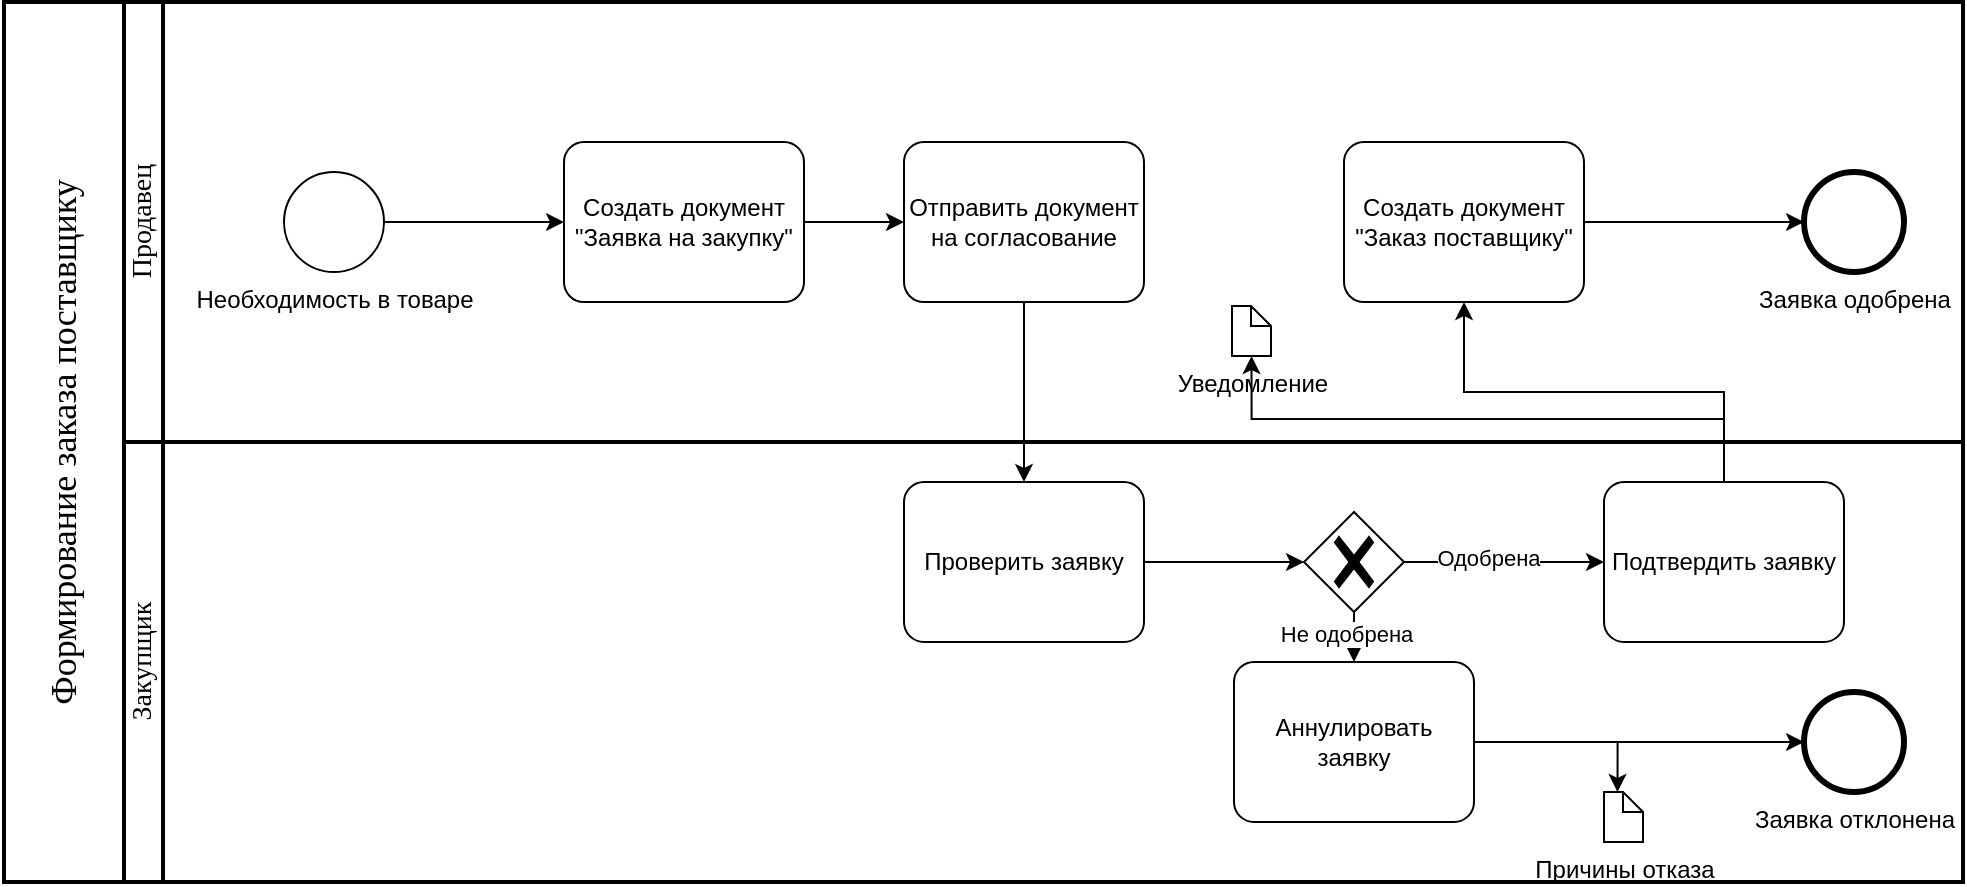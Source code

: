 <mxfile version="24.8.3">
  <diagram name="Страница — 1" id="h1Bh8ZNzj1JsLSLSudl-">
    <mxGraphModel dx="1386" dy="791" grid="1" gridSize="10" guides="1" tooltips="1" connect="1" arrows="1" fold="1" page="1" pageScale="1" pageWidth="827" pageHeight="1169" math="0" shadow="0">
      <root>
        <mxCell id="0" />
        <mxCell id="1" parent="0" />
        <mxCell id="MjWgUec8kYf1-oPmTCcg-5" value="" style="group" vertex="1" connectable="0" parent="1">
          <mxGeometry x="50.0" y="120.0" width="979.5" height="440.02" as="geometry" />
        </mxCell>
        <mxCell id="MjWgUec8kYf1-oPmTCcg-1" value="&lt;font style=&quot;font-size: 14px;&quot; face=&quot;Times New Roman&quot;&gt;Продавец&lt;/font&gt;" style="swimlane;html=1;startSize=20;fontStyle=0;collapsible=0;horizontal=0;swimlaneLine=1;swimlaneFillColor=#ffffff;strokeWidth=2;whiteSpace=wrap;" vertex="1" parent="MjWgUec8kYf1-oPmTCcg-5">
          <mxGeometry x="59.5" y="0.02" width="920" height="220" as="geometry" />
        </mxCell>
        <mxCell id="MjWgUec8kYf1-oPmTCcg-7" value="Необходимость в товаре" style="points=[[0.145,0.145,0],[0.5,0,0],[0.855,0.145,0],[1,0.5,0],[0.855,0.855,0],[0.5,1,0],[0.145,0.855,0],[0,0.5,0]];shape=mxgraph.bpmn.event;html=1;verticalLabelPosition=bottom;labelBackgroundColor=#ffffff;verticalAlign=top;align=center;perimeter=ellipsePerimeter;outlineConnect=0;aspect=fixed;outline=standard;symbol=general;" vertex="1" parent="MjWgUec8kYf1-oPmTCcg-1">
          <mxGeometry x="80.5" y="85.0" width="50" height="50" as="geometry" />
        </mxCell>
        <mxCell id="MjWgUec8kYf1-oPmTCcg-8" value="Создать документ &quot;Заявка на закупку&quot;" style="points=[[0.25,0,0],[0.5,0,0],[0.75,0,0],[1,0.25,0],[1,0.5,0],[1,0.75,0],[0.75,1,0],[0.5,1,0],[0.25,1,0],[0,0.75,0],[0,0.5,0],[0,0.25,0]];shape=mxgraph.bpmn.task;whiteSpace=wrap;rectStyle=rounded;size=10;html=1;container=1;expand=0;collapsible=0;taskMarker=abstract;" vertex="1" parent="MjWgUec8kYf1-oPmTCcg-1">
          <mxGeometry x="220.5" y="70.0" width="120" height="80" as="geometry" />
        </mxCell>
        <mxCell id="MjWgUec8kYf1-oPmTCcg-9" style="edgeStyle=orthogonalEdgeStyle;rounded=0;orthogonalLoop=1;jettySize=auto;html=1;exitX=1;exitY=0.5;exitDx=0;exitDy=0;exitPerimeter=0;entryX=0;entryY=0.5;entryDx=0;entryDy=0;entryPerimeter=0;" edge="1" parent="MjWgUec8kYf1-oPmTCcg-1" source="MjWgUec8kYf1-oPmTCcg-7" target="MjWgUec8kYf1-oPmTCcg-8">
          <mxGeometry relative="1" as="geometry" />
        </mxCell>
        <mxCell id="MjWgUec8kYf1-oPmTCcg-10" value="Отправить документ на согласование" style="points=[[0.25,0,0],[0.5,0,0],[0.75,0,0],[1,0.25,0],[1,0.5,0],[1,0.75,0],[0.75,1,0],[0.5,1,0],[0.25,1,0],[0,0.75,0],[0,0.5,0],[0,0.25,0]];shape=mxgraph.bpmn.task;whiteSpace=wrap;rectStyle=rounded;size=10;html=1;container=1;expand=0;collapsible=0;taskMarker=abstract;" vertex="1" parent="MjWgUec8kYf1-oPmTCcg-1">
          <mxGeometry x="390.5" y="70.0" width="120" height="80" as="geometry" />
        </mxCell>
        <mxCell id="MjWgUec8kYf1-oPmTCcg-11" style="edgeStyle=orthogonalEdgeStyle;rounded=0;orthogonalLoop=1;jettySize=auto;html=1;exitX=1;exitY=0.5;exitDx=0;exitDy=0;exitPerimeter=0;entryX=0;entryY=0.5;entryDx=0;entryDy=0;entryPerimeter=0;" edge="1" parent="MjWgUec8kYf1-oPmTCcg-1" source="MjWgUec8kYf1-oPmTCcg-8" target="MjWgUec8kYf1-oPmTCcg-10">
          <mxGeometry relative="1" as="geometry" />
        </mxCell>
        <mxCell id="MjWgUec8kYf1-oPmTCcg-29" value="Создать документ &quot;Заказ поставщику&quot;" style="points=[[0.25,0,0],[0.5,0,0],[0.75,0,0],[1,0.25,0],[1,0.5,0],[1,0.75,0],[0.75,1,0],[0.5,1,0],[0.25,1,0],[0,0.75,0],[0,0.5,0],[0,0.25,0]];shape=mxgraph.bpmn.task;whiteSpace=wrap;rectStyle=rounded;size=10;html=1;container=1;expand=0;collapsible=0;taskMarker=abstract;" vertex="1" parent="MjWgUec8kYf1-oPmTCcg-1">
          <mxGeometry x="610.5" y="70.0" width="120" height="80" as="geometry" />
        </mxCell>
        <mxCell id="MjWgUec8kYf1-oPmTCcg-49" value="Уведомление" style="shape=mxgraph.bpmn.data;labelPosition=center;verticalLabelPosition=bottom;align=center;verticalAlign=top;size=10;html=1;" vertex="1" parent="MjWgUec8kYf1-oPmTCcg-1">
          <mxGeometry x="554.5" y="151.98" width="19.5" height="25.02" as="geometry" />
        </mxCell>
        <mxCell id="MjWgUec8kYf1-oPmTCcg-51" value="Заявка одобрена" style="points=[[0.145,0.145,0],[0.5,0,0],[0.855,0.145,0],[1,0.5,0],[0.855,0.855,0],[0.5,1,0],[0.145,0.855,0],[0,0.5,0]];shape=mxgraph.bpmn.event;html=1;verticalLabelPosition=bottom;labelBackgroundColor=#ffffff;verticalAlign=top;align=center;perimeter=ellipsePerimeter;outlineConnect=0;aspect=fixed;outline=end;symbol=terminate2;" vertex="1" parent="MjWgUec8kYf1-oPmTCcg-1">
          <mxGeometry x="840.5" y="85.0" width="50" height="50" as="geometry" />
        </mxCell>
        <mxCell id="MjWgUec8kYf1-oPmTCcg-52" style="edgeStyle=orthogonalEdgeStyle;rounded=0;orthogonalLoop=1;jettySize=auto;html=1;exitX=1;exitY=0.5;exitDx=0;exitDy=0;exitPerimeter=0;entryX=0;entryY=0.5;entryDx=0;entryDy=0;entryPerimeter=0;" edge="1" parent="MjWgUec8kYf1-oPmTCcg-1" source="MjWgUec8kYf1-oPmTCcg-29" target="MjWgUec8kYf1-oPmTCcg-51">
          <mxGeometry relative="1" as="geometry" />
        </mxCell>
        <mxCell id="MjWgUec8kYf1-oPmTCcg-2" value="&lt;font style=&quot;font-size: 14px;&quot; face=&quot;Times New Roman&quot;&gt;Закупщик&lt;/font&gt;" style="swimlane;html=1;startSize=20;fontStyle=0;collapsible=0;horizontal=0;swimlaneLine=1;swimlaneFillColor=#ffffff;strokeWidth=2;whiteSpace=wrap;" vertex="1" parent="MjWgUec8kYf1-oPmTCcg-5">
          <mxGeometry x="59.5" y="220.02" width="920" height="220" as="geometry" />
        </mxCell>
        <mxCell id="MjWgUec8kYf1-oPmTCcg-15" style="edgeStyle=orthogonalEdgeStyle;rounded=0;orthogonalLoop=1;jettySize=auto;html=1;exitX=1;exitY=0.5;exitDx=0;exitDy=0;exitPerimeter=0;" edge="1" parent="MjWgUec8kYf1-oPmTCcg-2" source="MjWgUec8kYf1-oPmTCcg-12" target="MjWgUec8kYf1-oPmTCcg-14">
          <mxGeometry relative="1" as="geometry" />
        </mxCell>
        <mxCell id="MjWgUec8kYf1-oPmTCcg-12" value="Проверить заявку" style="points=[[0.25,0,0],[0.5,0,0],[0.75,0,0],[1,0.25,0],[1,0.5,0],[1,0.75,0],[0.75,1,0],[0.5,1,0],[0.25,1,0],[0,0.75,0],[0,0.5,0],[0,0.25,0]];shape=mxgraph.bpmn.task;whiteSpace=wrap;rectStyle=rounded;size=10;html=1;container=1;expand=0;collapsible=0;taskMarker=abstract;" vertex="1" parent="MjWgUec8kYf1-oPmTCcg-2">
          <mxGeometry x="390.5" y="19.98" width="120" height="80" as="geometry" />
        </mxCell>
        <mxCell id="MjWgUec8kYf1-oPmTCcg-14" value="" style="points=[[0.25,0.25,0],[0.5,0,0],[0.75,0.25,0],[1,0.5,0],[0.75,0.75,0],[0.5,1,0],[0.25,0.75,0],[0,0.5,0]];shape=mxgraph.bpmn.gateway2;html=1;verticalLabelPosition=bottom;labelBackgroundColor=#ffffff;verticalAlign=top;align=center;perimeter=rhombusPerimeter;outlineConnect=0;outline=none;symbol=none;gwType=exclusive;" vertex="1" parent="MjWgUec8kYf1-oPmTCcg-2">
          <mxGeometry x="590.5" y="34.98" width="50" height="50" as="geometry" />
        </mxCell>
        <mxCell id="MjWgUec8kYf1-oPmTCcg-20" style="edgeStyle=orthogonalEdgeStyle;rounded=0;orthogonalLoop=1;jettySize=auto;html=1;exitX=1;exitY=0.5;exitDx=0;exitDy=0;exitPerimeter=0;" edge="1" parent="MjWgUec8kYf1-oPmTCcg-2" source="MjWgUec8kYf1-oPmTCcg-16" target="MjWgUec8kYf1-oPmTCcg-19">
          <mxGeometry relative="1" as="geometry" />
        </mxCell>
        <mxCell id="MjWgUec8kYf1-oPmTCcg-16" value="Аннулировать заявку" style="points=[[0.25,0,0],[0.5,0,0],[0.75,0,0],[1,0.25,0],[1,0.5,0],[1,0.75,0],[0.75,1,0],[0.5,1,0],[0.25,1,0],[0,0.75,0],[0,0.5,0],[0,0.25,0]];shape=mxgraph.bpmn.task;whiteSpace=wrap;rectStyle=rounded;size=10;html=1;container=1;expand=0;collapsible=0;taskMarker=abstract;" vertex="1" parent="MjWgUec8kYf1-oPmTCcg-2">
          <mxGeometry x="555.5" y="109.98" width="120" height="80" as="geometry" />
        </mxCell>
        <mxCell id="MjWgUec8kYf1-oPmTCcg-17" style="edgeStyle=orthogonalEdgeStyle;rounded=0;orthogonalLoop=1;jettySize=auto;html=1;exitX=0.5;exitY=1;exitDx=0;exitDy=0;exitPerimeter=0;entryX=0.5;entryY=0;entryDx=0;entryDy=0;entryPerimeter=0;" edge="1" parent="MjWgUec8kYf1-oPmTCcg-2" source="MjWgUec8kYf1-oPmTCcg-14" target="MjWgUec8kYf1-oPmTCcg-16">
          <mxGeometry relative="1" as="geometry" />
        </mxCell>
        <mxCell id="MjWgUec8kYf1-oPmTCcg-18" value="Не одобрена" style="edgeLabel;html=1;align=center;verticalAlign=middle;resizable=0;points=[];" vertex="1" connectable="0" parent="MjWgUec8kYf1-oPmTCcg-17">
          <mxGeometry x="-0.12" y="-4" relative="1" as="geometry">
            <mxPoint as="offset" />
          </mxGeometry>
        </mxCell>
        <mxCell id="MjWgUec8kYf1-oPmTCcg-19" value="Заявка отклонена" style="points=[[0.145,0.145,0],[0.5,0,0],[0.855,0.145,0],[1,0.5,0],[0.855,0.855,0],[0.5,1,0],[0.145,0.855,0],[0,0.5,0]];shape=mxgraph.bpmn.event;html=1;verticalLabelPosition=bottom;labelBackgroundColor=#ffffff;verticalAlign=top;align=center;perimeter=ellipsePerimeter;outlineConnect=0;aspect=fixed;outline=end;symbol=terminate2;" vertex="1" parent="MjWgUec8kYf1-oPmTCcg-2">
          <mxGeometry x="840.5" y="124.98" width="50" height="50" as="geometry" />
        </mxCell>
        <mxCell id="MjWgUec8kYf1-oPmTCcg-21" value="Причины отказа" style="shape=mxgraph.bpmn.data;labelPosition=center;verticalLabelPosition=bottom;align=center;verticalAlign=top;size=10;html=1;" vertex="1" parent="MjWgUec8kYf1-oPmTCcg-2">
          <mxGeometry x="740.5" y="174.98" width="19.5" height="25.02" as="geometry" />
        </mxCell>
        <mxCell id="MjWgUec8kYf1-oPmTCcg-23" style="edgeStyle=orthogonalEdgeStyle;rounded=0;orthogonalLoop=1;jettySize=auto;html=1;exitX=1;exitY=0.5;exitDx=0;exitDy=0;exitPerimeter=0;entryX=0;entryY=0;entryDx=6.75;entryDy=0;entryPerimeter=0;" edge="1" parent="MjWgUec8kYf1-oPmTCcg-2" source="MjWgUec8kYf1-oPmTCcg-16" target="MjWgUec8kYf1-oPmTCcg-21">
          <mxGeometry relative="1" as="geometry" />
        </mxCell>
        <mxCell id="MjWgUec8kYf1-oPmTCcg-24" value="Подтвердить заявку" style="points=[[0.25,0,0],[0.5,0,0],[0.75,0,0],[1,0.25,0],[1,0.5,0],[1,0.75,0],[0.75,1,0],[0.5,1,0],[0.25,1,0],[0,0.75,0],[0,0.5,0],[0,0.25,0]];shape=mxgraph.bpmn.task;whiteSpace=wrap;rectStyle=rounded;size=10;html=1;container=1;expand=0;collapsible=0;taskMarker=abstract;" vertex="1" parent="MjWgUec8kYf1-oPmTCcg-2">
          <mxGeometry x="740.5" y="19.98" width="120" height="80" as="geometry" />
        </mxCell>
        <mxCell id="MjWgUec8kYf1-oPmTCcg-27" style="edgeStyle=orthogonalEdgeStyle;rounded=0;orthogonalLoop=1;jettySize=auto;html=1;exitX=1;exitY=0.5;exitDx=0;exitDy=0;exitPerimeter=0;entryX=0;entryY=0.5;entryDx=0;entryDy=0;entryPerimeter=0;" edge="1" parent="MjWgUec8kYf1-oPmTCcg-2" source="MjWgUec8kYf1-oPmTCcg-14" target="MjWgUec8kYf1-oPmTCcg-24">
          <mxGeometry relative="1" as="geometry" />
        </mxCell>
        <mxCell id="MjWgUec8kYf1-oPmTCcg-28" value="Одобрена" style="edgeLabel;html=1;align=center;verticalAlign=middle;resizable=0;points=[];" vertex="1" connectable="0" parent="MjWgUec8kYf1-oPmTCcg-27">
          <mxGeometry x="-0.167" y="2" relative="1" as="geometry">
            <mxPoint as="offset" />
          </mxGeometry>
        </mxCell>
        <mxCell id="MjWgUec8kYf1-oPmTCcg-4" value="&lt;font style=&quot;font-size: 18px;&quot; face=&quot;Times New Roman&quot;&gt;Формирование заказа поставщику&lt;/font&gt;" style="rounded=0;whiteSpace=wrap;html=1;rotation=-90;strokeWidth=2;" vertex="1" parent="MjWgUec8kYf1-oPmTCcg-5">
          <mxGeometry x="-190" y="190.0" width="440" height="60" as="geometry" />
        </mxCell>
        <mxCell id="MjWgUec8kYf1-oPmTCcg-13" style="edgeStyle=orthogonalEdgeStyle;rounded=0;orthogonalLoop=1;jettySize=auto;html=1;exitX=0.5;exitY=1;exitDx=0;exitDy=0;exitPerimeter=0;entryX=0.5;entryY=0;entryDx=0;entryDy=0;entryPerimeter=0;" edge="1" parent="MjWgUec8kYf1-oPmTCcg-5" source="MjWgUec8kYf1-oPmTCcg-10" target="MjWgUec8kYf1-oPmTCcg-12">
          <mxGeometry relative="1" as="geometry" />
        </mxCell>
        <mxCell id="MjWgUec8kYf1-oPmTCcg-30" style="edgeStyle=orthogonalEdgeStyle;rounded=0;orthogonalLoop=1;jettySize=auto;html=1;exitX=0.5;exitY=0;exitDx=0;exitDy=0;exitPerimeter=0;entryX=0.5;entryY=1;entryDx=0;entryDy=0;entryPerimeter=0;" edge="1" parent="MjWgUec8kYf1-oPmTCcg-5" source="MjWgUec8kYf1-oPmTCcg-24" target="MjWgUec8kYf1-oPmTCcg-29">
          <mxGeometry relative="1" as="geometry" />
        </mxCell>
        <mxCell id="MjWgUec8kYf1-oPmTCcg-33" style="edgeStyle=orthogonalEdgeStyle;rounded=0;orthogonalLoop=1;jettySize=auto;html=1;exitX=0.5;exitY=0;exitDx=0;exitDy=0;exitPerimeter=0;entryX=0.5;entryY=1;entryDx=0;entryDy=0;entryPerimeter=0;" edge="1" parent="MjWgUec8kYf1-oPmTCcg-5" source="MjWgUec8kYf1-oPmTCcg-24" target="MjWgUec8kYf1-oPmTCcg-49">
          <mxGeometry relative="1" as="geometry">
            <mxPoint x="624.75" y="184.98" as="targetPoint" />
          </mxGeometry>
        </mxCell>
      </root>
    </mxGraphModel>
  </diagram>
</mxfile>
